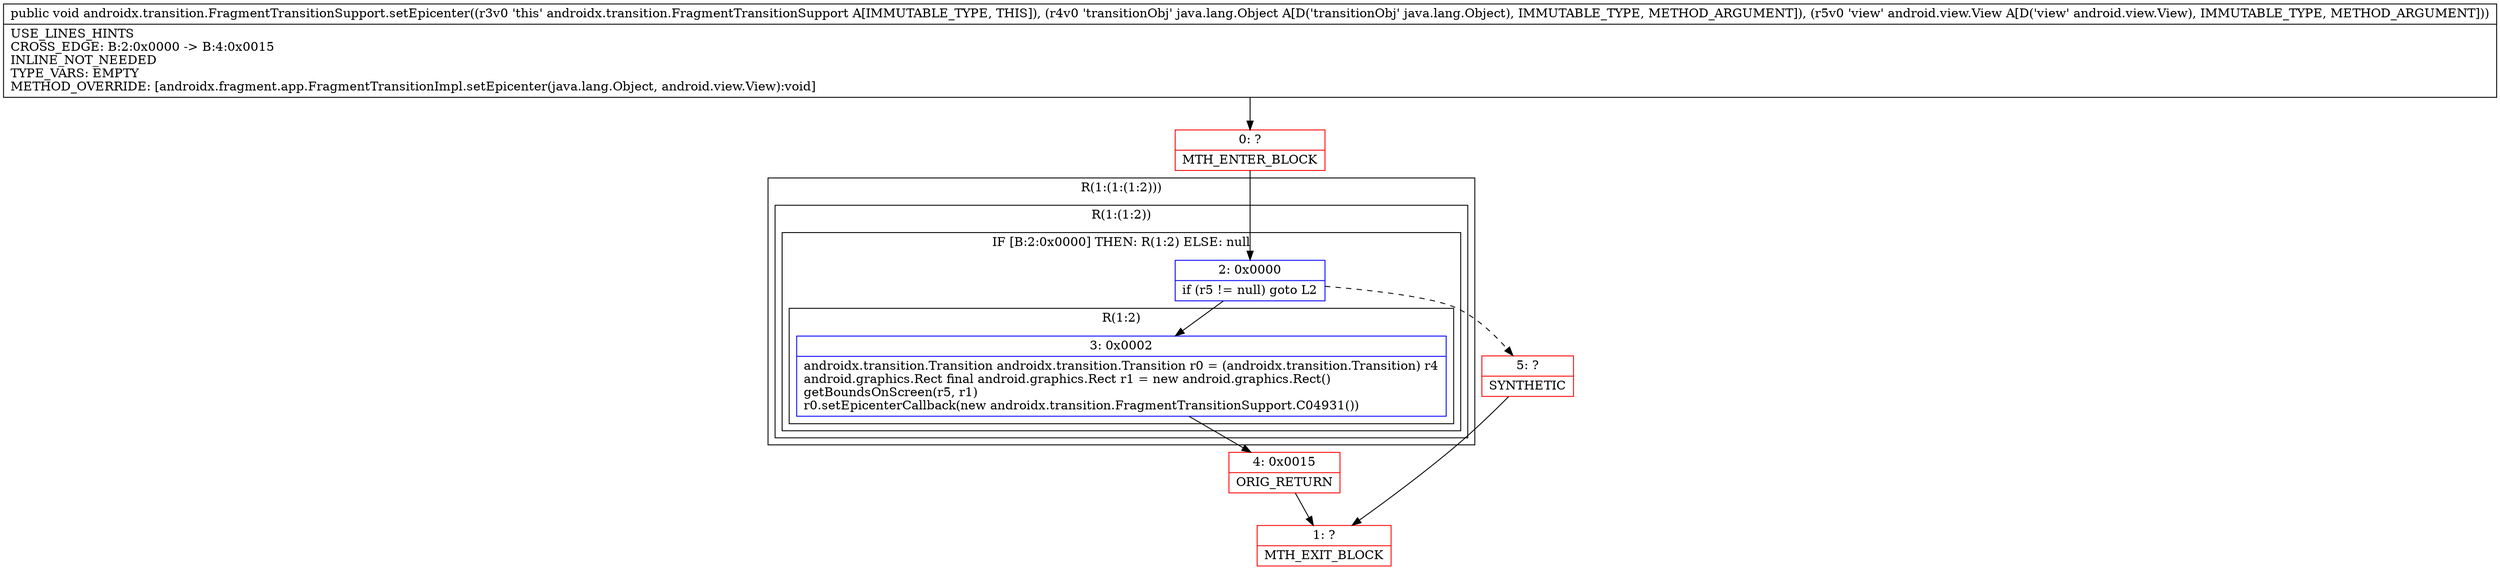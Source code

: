 digraph "CFG forandroidx.transition.FragmentTransitionSupport.setEpicenter(Ljava\/lang\/Object;Landroid\/view\/View;)V" {
subgraph cluster_Region_532748570 {
label = "R(1:(1:(1:2)))";
node [shape=record,color=blue];
subgraph cluster_Region_72776685 {
label = "R(1:(1:2))";
node [shape=record,color=blue];
subgraph cluster_IfRegion_1859490362 {
label = "IF [B:2:0x0000] THEN: R(1:2) ELSE: null";
node [shape=record,color=blue];
Node_2 [shape=record,label="{2\:\ 0x0000|if (r5 != null) goto L2\l}"];
subgraph cluster_Region_388557561 {
label = "R(1:2)";
node [shape=record,color=blue];
Node_3 [shape=record,label="{3\:\ 0x0002|androidx.transition.Transition androidx.transition.Transition r0 = (androidx.transition.Transition) r4\landroid.graphics.Rect final android.graphics.Rect r1 = new android.graphics.Rect()\lgetBoundsOnScreen(r5, r1)\lr0.setEpicenterCallback(new androidx.transition.FragmentTransitionSupport.C04931())\l}"];
}
}
}
}
Node_0 [shape=record,color=red,label="{0\:\ ?|MTH_ENTER_BLOCK\l}"];
Node_4 [shape=record,color=red,label="{4\:\ 0x0015|ORIG_RETURN\l}"];
Node_1 [shape=record,color=red,label="{1\:\ ?|MTH_EXIT_BLOCK\l}"];
Node_5 [shape=record,color=red,label="{5\:\ ?|SYNTHETIC\l}"];
MethodNode[shape=record,label="{public void androidx.transition.FragmentTransitionSupport.setEpicenter((r3v0 'this' androidx.transition.FragmentTransitionSupport A[IMMUTABLE_TYPE, THIS]), (r4v0 'transitionObj' java.lang.Object A[D('transitionObj' java.lang.Object), IMMUTABLE_TYPE, METHOD_ARGUMENT]), (r5v0 'view' android.view.View A[D('view' android.view.View), IMMUTABLE_TYPE, METHOD_ARGUMENT]))  | USE_LINES_HINTS\lCROSS_EDGE: B:2:0x0000 \-\> B:4:0x0015\lINLINE_NOT_NEEDED\lTYPE_VARS: EMPTY\lMETHOD_OVERRIDE: [androidx.fragment.app.FragmentTransitionImpl.setEpicenter(java.lang.Object, android.view.View):void]\l}"];
MethodNode -> Node_0;Node_2 -> Node_3;
Node_2 -> Node_5[style=dashed];
Node_3 -> Node_4;
Node_0 -> Node_2;
Node_4 -> Node_1;
Node_5 -> Node_1;
}

